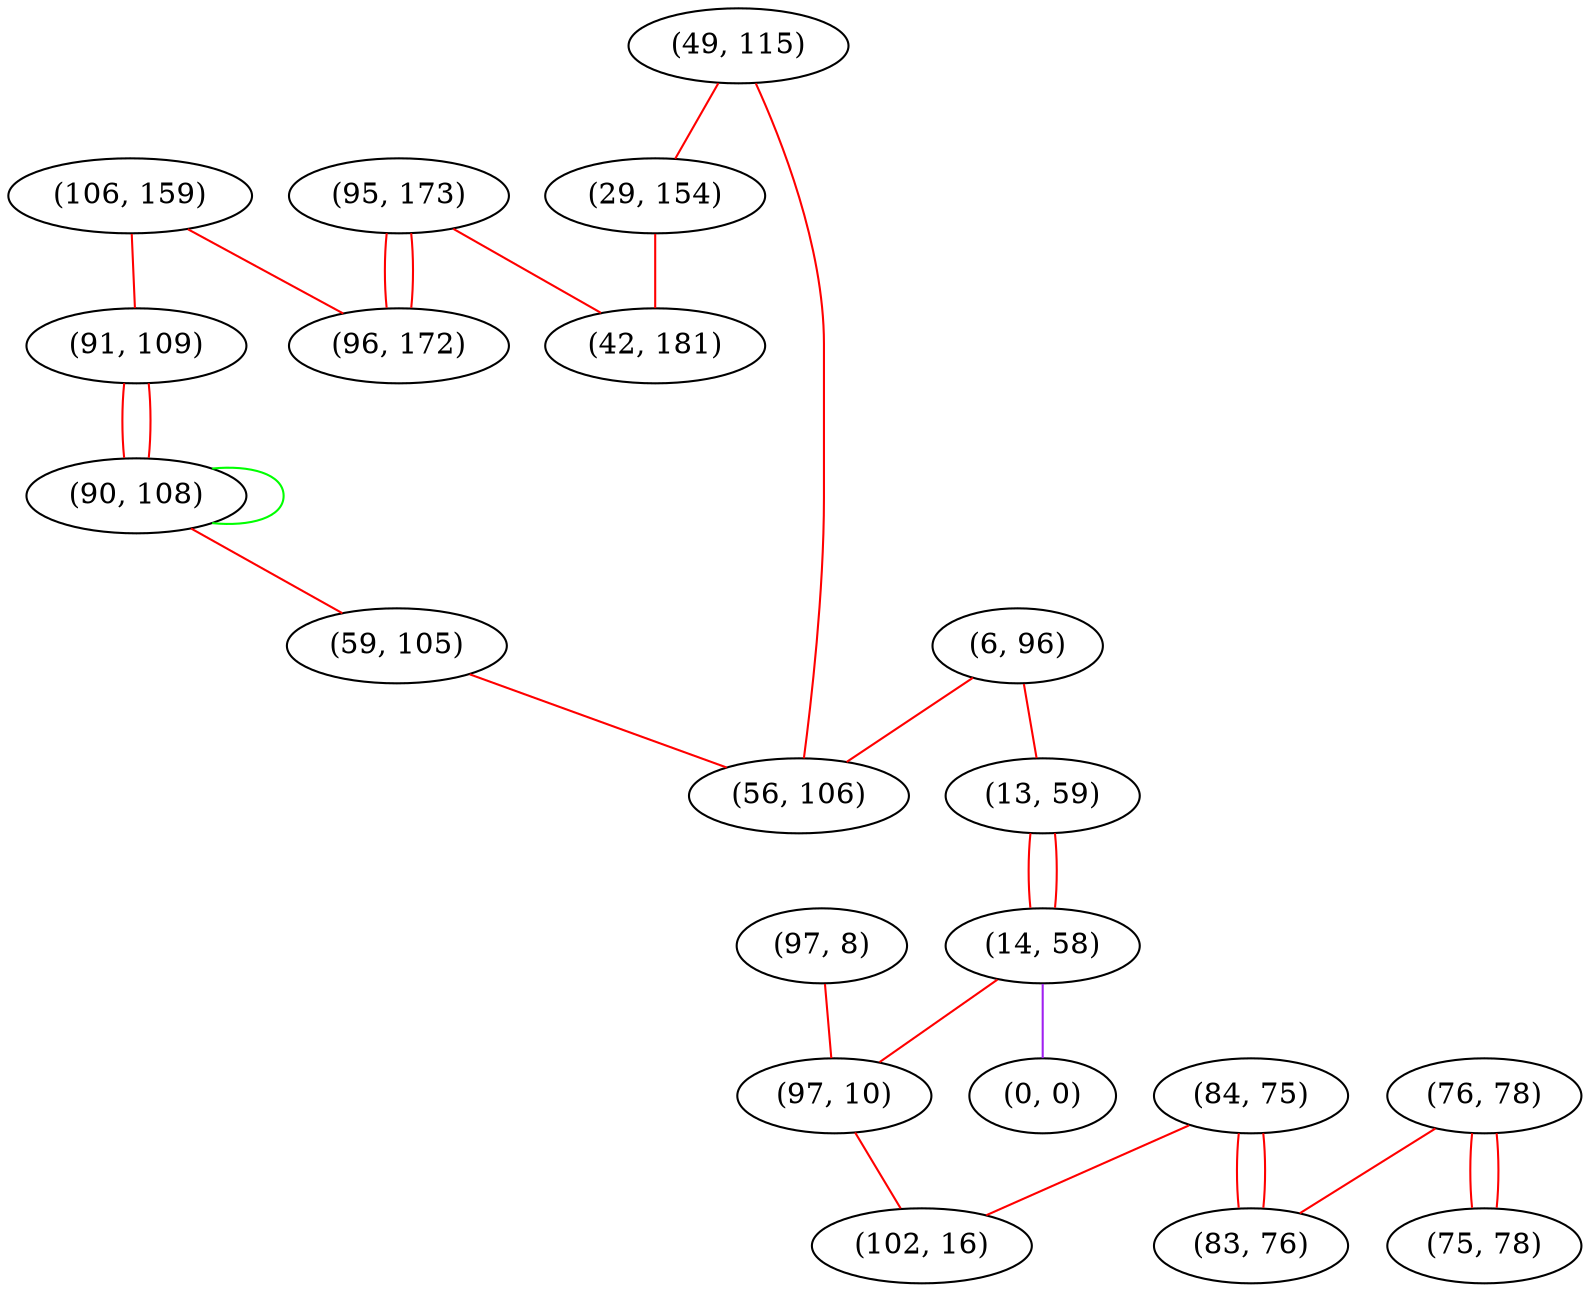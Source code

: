 graph "" {
"(106, 159)";
"(95, 173)";
"(91, 109)";
"(49, 115)";
"(76, 78)";
"(96, 172)";
"(90, 108)";
"(6, 96)";
"(84, 75)";
"(13, 59)";
"(97, 8)";
"(14, 58)";
"(83, 76)";
"(75, 78)";
"(97, 10)";
"(0, 0)";
"(59, 105)";
"(29, 154)";
"(102, 16)";
"(42, 181)";
"(56, 106)";
"(106, 159)" -- "(91, 109)"  [color=red, key=0, weight=1];
"(106, 159)" -- "(96, 172)"  [color=red, key=0, weight=1];
"(95, 173)" -- "(42, 181)"  [color=red, key=0, weight=1];
"(95, 173)" -- "(96, 172)"  [color=red, key=0, weight=1];
"(95, 173)" -- "(96, 172)"  [color=red, key=1, weight=1];
"(91, 109)" -- "(90, 108)"  [color=red, key=0, weight=1];
"(91, 109)" -- "(90, 108)"  [color=red, key=1, weight=1];
"(49, 115)" -- "(29, 154)"  [color=red, key=0, weight=1];
"(49, 115)" -- "(56, 106)"  [color=red, key=0, weight=1];
"(76, 78)" -- "(83, 76)"  [color=red, key=0, weight=1];
"(76, 78)" -- "(75, 78)"  [color=red, key=0, weight=1];
"(76, 78)" -- "(75, 78)"  [color=red, key=1, weight=1];
"(90, 108)" -- "(59, 105)"  [color=red, key=0, weight=1];
"(90, 108)" -- "(90, 108)"  [color=green, key=0, weight=2];
"(6, 96)" -- "(56, 106)"  [color=red, key=0, weight=1];
"(6, 96)" -- "(13, 59)"  [color=red, key=0, weight=1];
"(84, 75)" -- "(83, 76)"  [color=red, key=0, weight=1];
"(84, 75)" -- "(83, 76)"  [color=red, key=1, weight=1];
"(84, 75)" -- "(102, 16)"  [color=red, key=0, weight=1];
"(13, 59)" -- "(14, 58)"  [color=red, key=0, weight=1];
"(13, 59)" -- "(14, 58)"  [color=red, key=1, weight=1];
"(97, 8)" -- "(97, 10)"  [color=red, key=0, weight=1];
"(14, 58)" -- "(97, 10)"  [color=red, key=0, weight=1];
"(14, 58)" -- "(0, 0)"  [color=purple, key=0, weight=4];
"(97, 10)" -- "(102, 16)"  [color=red, key=0, weight=1];
"(59, 105)" -- "(56, 106)"  [color=red, key=0, weight=1];
"(29, 154)" -- "(42, 181)"  [color=red, key=0, weight=1];
}
